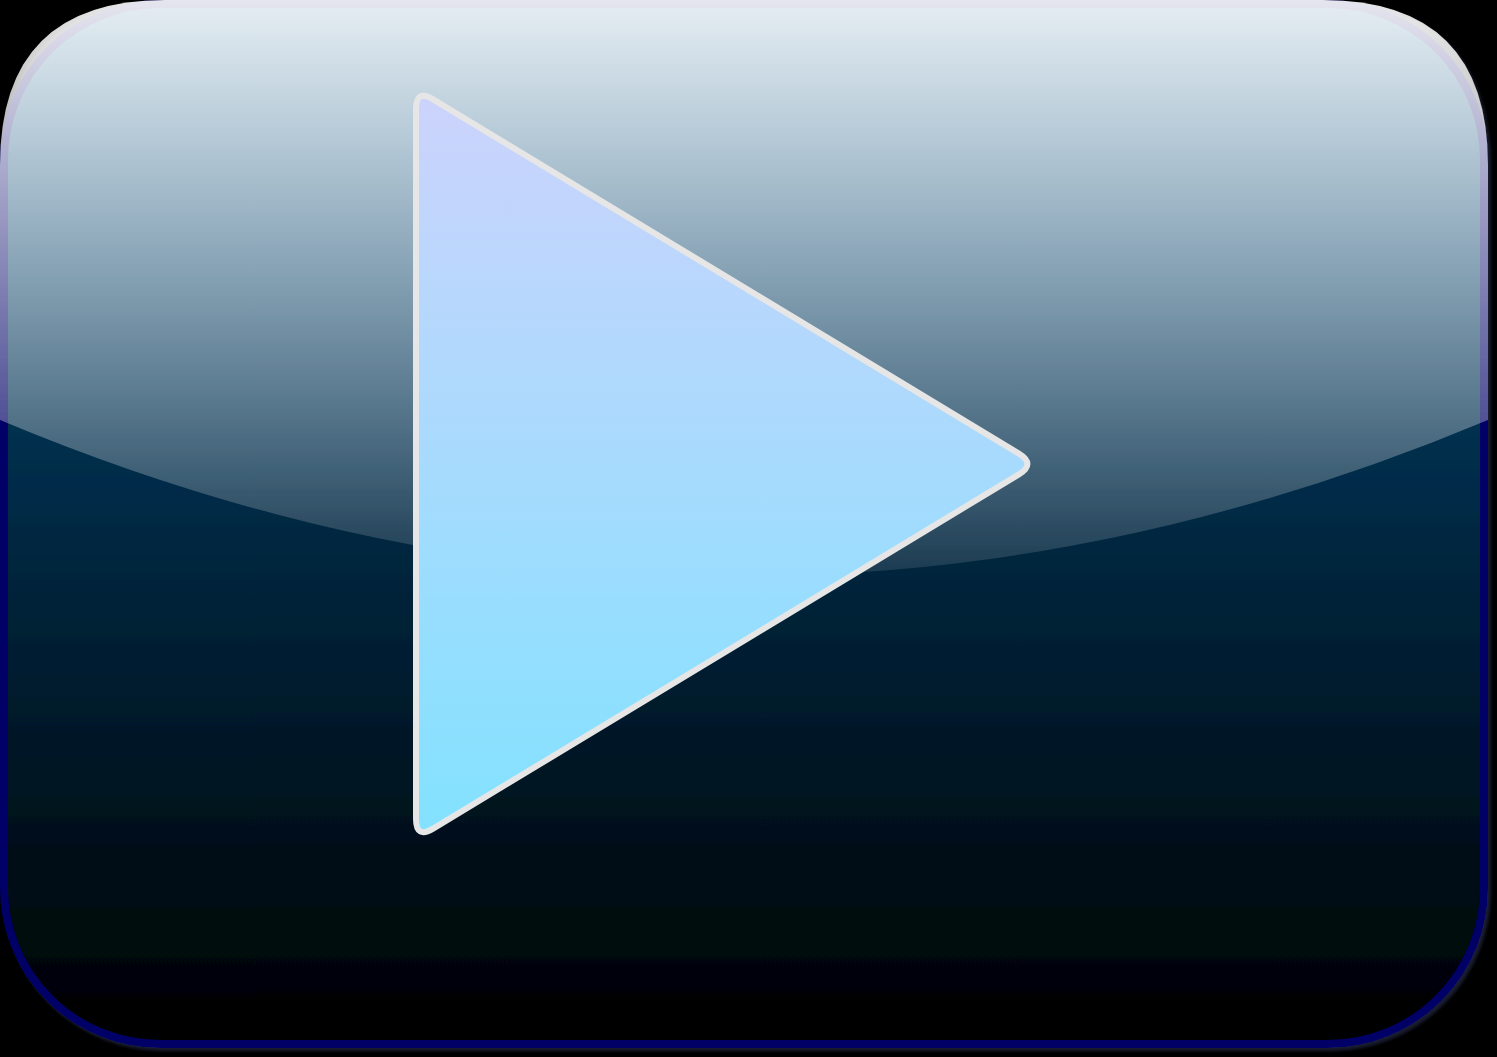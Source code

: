 <mxfile version="24.7.15">
  <diagram name="Page-1" id="xK0EaHePffCybNPoENot">
    <mxGraphModel dx="1167" dy="670" grid="1" gridSize="10" guides="1" tooltips="1" connect="1" arrows="1" fold="1" page="1" pageScale="1" pageWidth="827" pageHeight="1169" background="#000000" math="0" shadow="1">
      <root>
        <mxCell id="0" />
        <mxCell id="1" parent="0" />
        <mxCell id="Mo5_aCWApErqlHPTSHuy-1" value="" style="rounded=1;whiteSpace=wrap;html=1;fillColor=#035185;strokeColor=#000066;glass=1;shadow=0;gradientColor=default;strokeWidth=4;" vertex="1" parent="1">
          <mxGeometry x="44" y="70" width="740" height="520" as="geometry" />
        </mxCell>
        <mxCell id="Mo5_aCWApErqlHPTSHuy-3" value="" style="triangle;whiteSpace=wrap;html=1;rounded=1;shadow=0;strokeWidth=3;perimeterSpacing=4;fillColor=#CCD3FC;strokeColor=#E6E6E6;gradientColor=#82E2FF;" vertex="1" parent="1">
          <mxGeometry x="250" y="112.5" width="310" height="375" as="geometry" />
        </mxCell>
      </root>
    </mxGraphModel>
  </diagram>
</mxfile>
